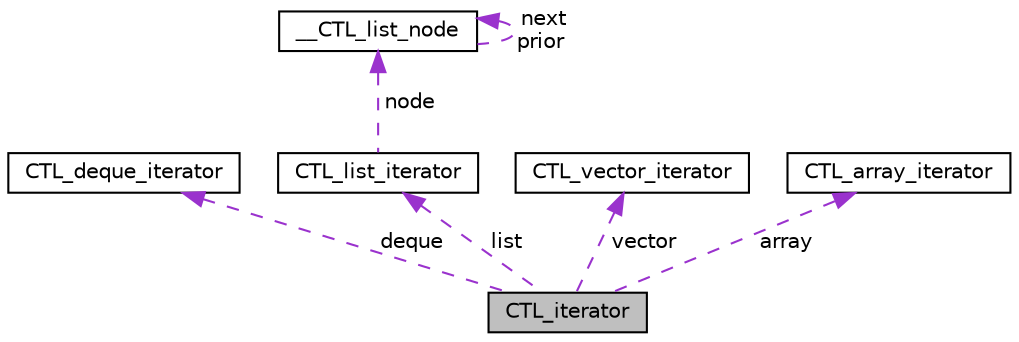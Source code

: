 digraph "CTL_iterator"
{
 // LATEX_PDF_SIZE
  edge [fontname="Helvetica",fontsize="10",labelfontname="Helvetica",labelfontsize="10"];
  node [fontname="Helvetica",fontsize="10",shape=record];
  Node1 [label="CTL_iterator",height=0.2,width=0.4,color="black", fillcolor="grey75", style="filled", fontcolor="black",tooltip="iterator"];
  Node2 -> Node1 [dir="back",color="darkorchid3",fontsize="10",style="dashed",label=" deque" ,fontname="Helvetica"];
  Node2 [label="CTL_deque_iterator",height=0.2,width=0.4,color="black", fillcolor="white", style="filled",URL="$structCTL__deque__iterator.html",tooltip="deque iterator"];
  Node3 -> Node1 [dir="back",color="darkorchid3",fontsize="10",style="dashed",label=" list" ,fontname="Helvetica"];
  Node3 [label="CTL_list_iterator",height=0.2,width=0.4,color="black", fillcolor="white", style="filled",URL="$structCTL__list__iterator.html",tooltip="list iterator"];
  Node4 -> Node3 [dir="back",color="darkorchid3",fontsize="10",style="dashed",label=" node" ,fontname="Helvetica"];
  Node4 [label="__CTL_list_node",height=0.2,width=0.4,color="black", fillcolor="white", style="filled",URL="$struct____CTL__list__node.html",tooltip=" "];
  Node4 -> Node4 [dir="back",color="darkorchid3",fontsize="10",style="dashed",label=" next\nprior" ,fontname="Helvetica"];
  Node5 -> Node1 [dir="back",color="darkorchid3",fontsize="10",style="dashed",label=" vector" ,fontname="Helvetica"];
  Node5 [label="CTL_vector_iterator",height=0.2,width=0.4,color="black", fillcolor="white", style="filled",URL="$structCTL__vector__iterator.html",tooltip="vector iterator"];
  Node6 -> Node1 [dir="back",color="darkorchid3",fontsize="10",style="dashed",label=" array" ,fontname="Helvetica"];
  Node6 [label="CTL_array_iterator",height=0.2,width=0.4,color="black", fillcolor="white", style="filled",URL="$structCTL__array__iterator.html",tooltip="array iterator"];
}
